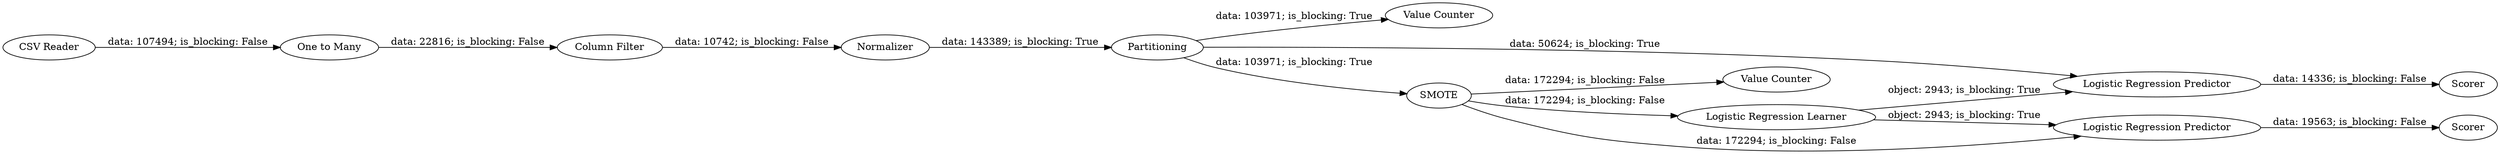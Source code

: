 digraph {
	"-6409883572813025102_10" [label="Logistic Regression Predictor"]
	"-6409883572813025102_11" [label=Scorer]
	"-6409883572813025102_17" [label="Value Counter"]
	"-6409883572813025102_12" [label="Column Filter"]
	"-6409883572813025102_5" [label="Logistic Regression Predictor"]
	"-6409883572813025102_13" [label=SMOTE]
	"-6409883572813025102_8" [label="One to Many"]
	"-6409883572813025102_4" [label="Logistic Regression Learner"]
	"-6409883572813025102_18" [label="Value Counter"]
	"-6409883572813025102_3" [label=Normalizer]
	"-6409883572813025102_1" [label="CSV Reader"]
	"-6409883572813025102_2" [label=Partitioning]
	"-6409883572813025102_9" [label=Scorer]
	"-6409883572813025102_2" -> "-6409883572813025102_17" [label="data: 103971; is_blocking: True"]
	"-6409883572813025102_12" -> "-6409883572813025102_3" [label="data: 10742; is_blocking: False"]
	"-6409883572813025102_13" -> "-6409883572813025102_10" [label="data: 172294; is_blocking: False"]
	"-6409883572813025102_8" -> "-6409883572813025102_12" [label="data: 22816; is_blocking: False"]
	"-6409883572813025102_10" -> "-6409883572813025102_11" [label="data: 19563; is_blocking: False"]
	"-6409883572813025102_3" -> "-6409883572813025102_2" [label="data: 143389; is_blocking: True"]
	"-6409883572813025102_13" -> "-6409883572813025102_4" [label="data: 172294; is_blocking: False"]
	"-6409883572813025102_13" -> "-6409883572813025102_18" [label="data: 172294; is_blocking: False"]
	"-6409883572813025102_2" -> "-6409883572813025102_13" [label="data: 103971; is_blocking: True"]
	"-6409883572813025102_1" -> "-6409883572813025102_8" [label="data: 107494; is_blocking: False"]
	"-6409883572813025102_4" -> "-6409883572813025102_10" [label="object: 2943; is_blocking: True"]
	"-6409883572813025102_2" -> "-6409883572813025102_5" [label="data: 50624; is_blocking: True"]
	"-6409883572813025102_4" -> "-6409883572813025102_5" [label="object: 2943; is_blocking: True"]
	"-6409883572813025102_5" -> "-6409883572813025102_9" [label="data: 14336; is_blocking: False"]
	rankdir=LR
}
